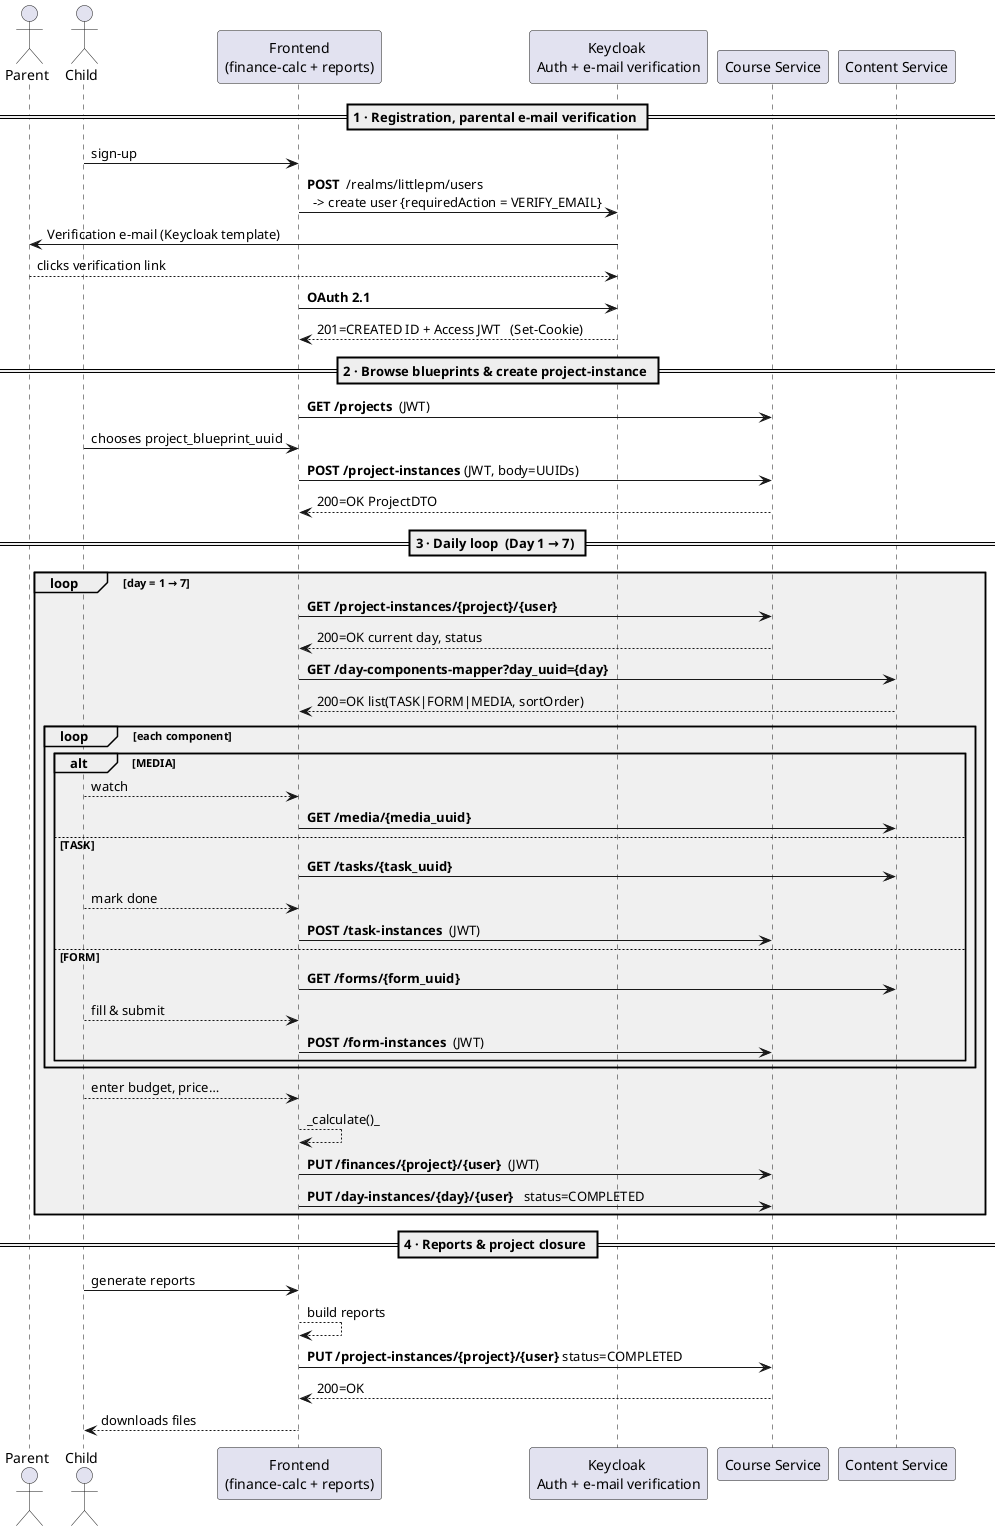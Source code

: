 @startuml

skinparam package {
    FontSize 13
    FontStyle bold
    BackgroundColor #F0F0F0
}

actor Parent
actor Child

participant "Frontend\n(finance-calc + reports)"      as FE
participant "Keycloak \nAuth + e-mail verification"    as KC
participant "Course Service"  as COURSE
participant "Content Service" as CONTENT

== 1 · Registration, parental e-mail verification ==
Child  -> FE     : sign-up 
FE     -> KC     : **POST**  /realms/littlepm/users\n  -> create user {requiredAction = VERIFY_EMAIL}
KC     -> Parent : Verification e-mail (Keycloak template)
Parent --> KC    : clicks verification link 
FE     -> KC     : **OAuth 2.1** 
KC     --> FE    : 201=CREATED ID + Access JWT   (Set-Cookie)


== 2 · Browse blueprints & create project-instance ==
FE     -> COURSE : **GET /projects**  (JWT)
Child  -> FE     : chooses project_blueprint_uuid
FE     -> COURSE : **POST /project-instances** (JWT, body=UUIDs)
COURSE --> FE    : 200=OK ProjectDTO 

== 3 · Daily loop  (Day 1 → 7) ==
loop day = 1 → 7
  ' 3.1 progress/meta
  FE  -> COURSE  : **GET /project-instances/{project}/{user}**
  COURSE--> FE   : 200=OK current day, status

  ' 3.2 teaching content
  FE  -> CONTENT : **GET /day-components-mapper?day_uuid={day}**
  CONTENT --> FE : 200=OK list(TASK|FORM|MEDIA, sortOrder)

  ' 3.3 execute components
  loop each component
    alt MEDIA
      Child --> FE  : watch 
      FE -> CONTENT : **GET /media/{media_uuid}**
    else TASK
      FE -> CONTENT : **GET /tasks/{task_uuid}**
      Child --> FE  : mark done
      FE -> COURSE  : **POST /task-instances**  (JWT)
    else FORM
      FE -> CONTENT : **GET /forms/{form_uuid}**
      Child --> FE  : fill & submit
      FE -> COURSE  : **POST /form-instances**  (JWT)
    end
  end

  ' 3.4 client-side finance
  Child --> FE : enter budget, price…
  FE    --> FE : _calculate()_  
  FE    -> COURSE : **PUT /finances/{project}/{user}**  (JWT)

  ' 3.5 day complete & e-mail reminder
  FE    -> COURSE : **PUT /day-instances/{day}/{user}**   status=COMPLETED
end

== 4 · Reports & project closure ==
Child -> FE     : generate reports
FE    --> FE    : build reports
FE    -> COURSE : **PUT /project-instances/{project}/{user}** status=COMPLETED
COURSE--> FE    : 200=OK
Child <-- FE    : downloads files

@enduml
